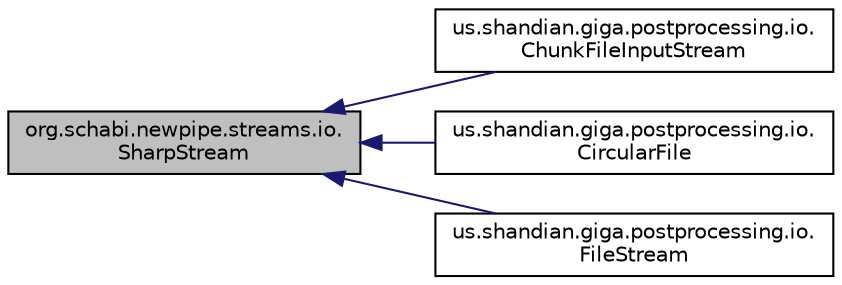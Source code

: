digraph "org.schabi.newpipe.streams.io.SharpStream"
{
 // LATEX_PDF_SIZE
  edge [fontname="Helvetica",fontsize="10",labelfontname="Helvetica",labelfontsize="10"];
  node [fontname="Helvetica",fontsize="10",shape=record];
  rankdir="LR";
  Node0 [label="org.schabi.newpipe.streams.io.\lSharpStream",height=0.2,width=0.4,color="black", fillcolor="grey75", style="filled", fontcolor="black",tooltip=" "];
  Node0 -> Node1 [dir="back",color="midnightblue",fontsize="10",style="solid",fontname="Helvetica"];
  Node1 [label="us.shandian.giga.postprocessing.io.\lChunkFileInputStream",height=0.2,width=0.4,color="black", fillcolor="white", style="filled",URL="$classus_1_1shandian_1_1giga_1_1postprocessing_1_1io_1_1_chunk_file_input_stream.html",tooltip=" "];
  Node0 -> Node2 [dir="back",color="midnightblue",fontsize="10",style="solid",fontname="Helvetica"];
  Node2 [label="us.shandian.giga.postprocessing.io.\lCircularFile",height=0.2,width=0.4,color="black", fillcolor="white", style="filled",URL="$classus_1_1shandian_1_1giga_1_1postprocessing_1_1io_1_1_circular_file.html",tooltip=" "];
  Node0 -> Node3 [dir="back",color="midnightblue",fontsize="10",style="solid",fontname="Helvetica"];
  Node3 [label="us.shandian.giga.postprocessing.io.\lFileStream",height=0.2,width=0.4,color="black", fillcolor="white", style="filled",URL="$classus_1_1shandian_1_1giga_1_1postprocessing_1_1io_1_1_file_stream.html",tooltip=" "];
}

